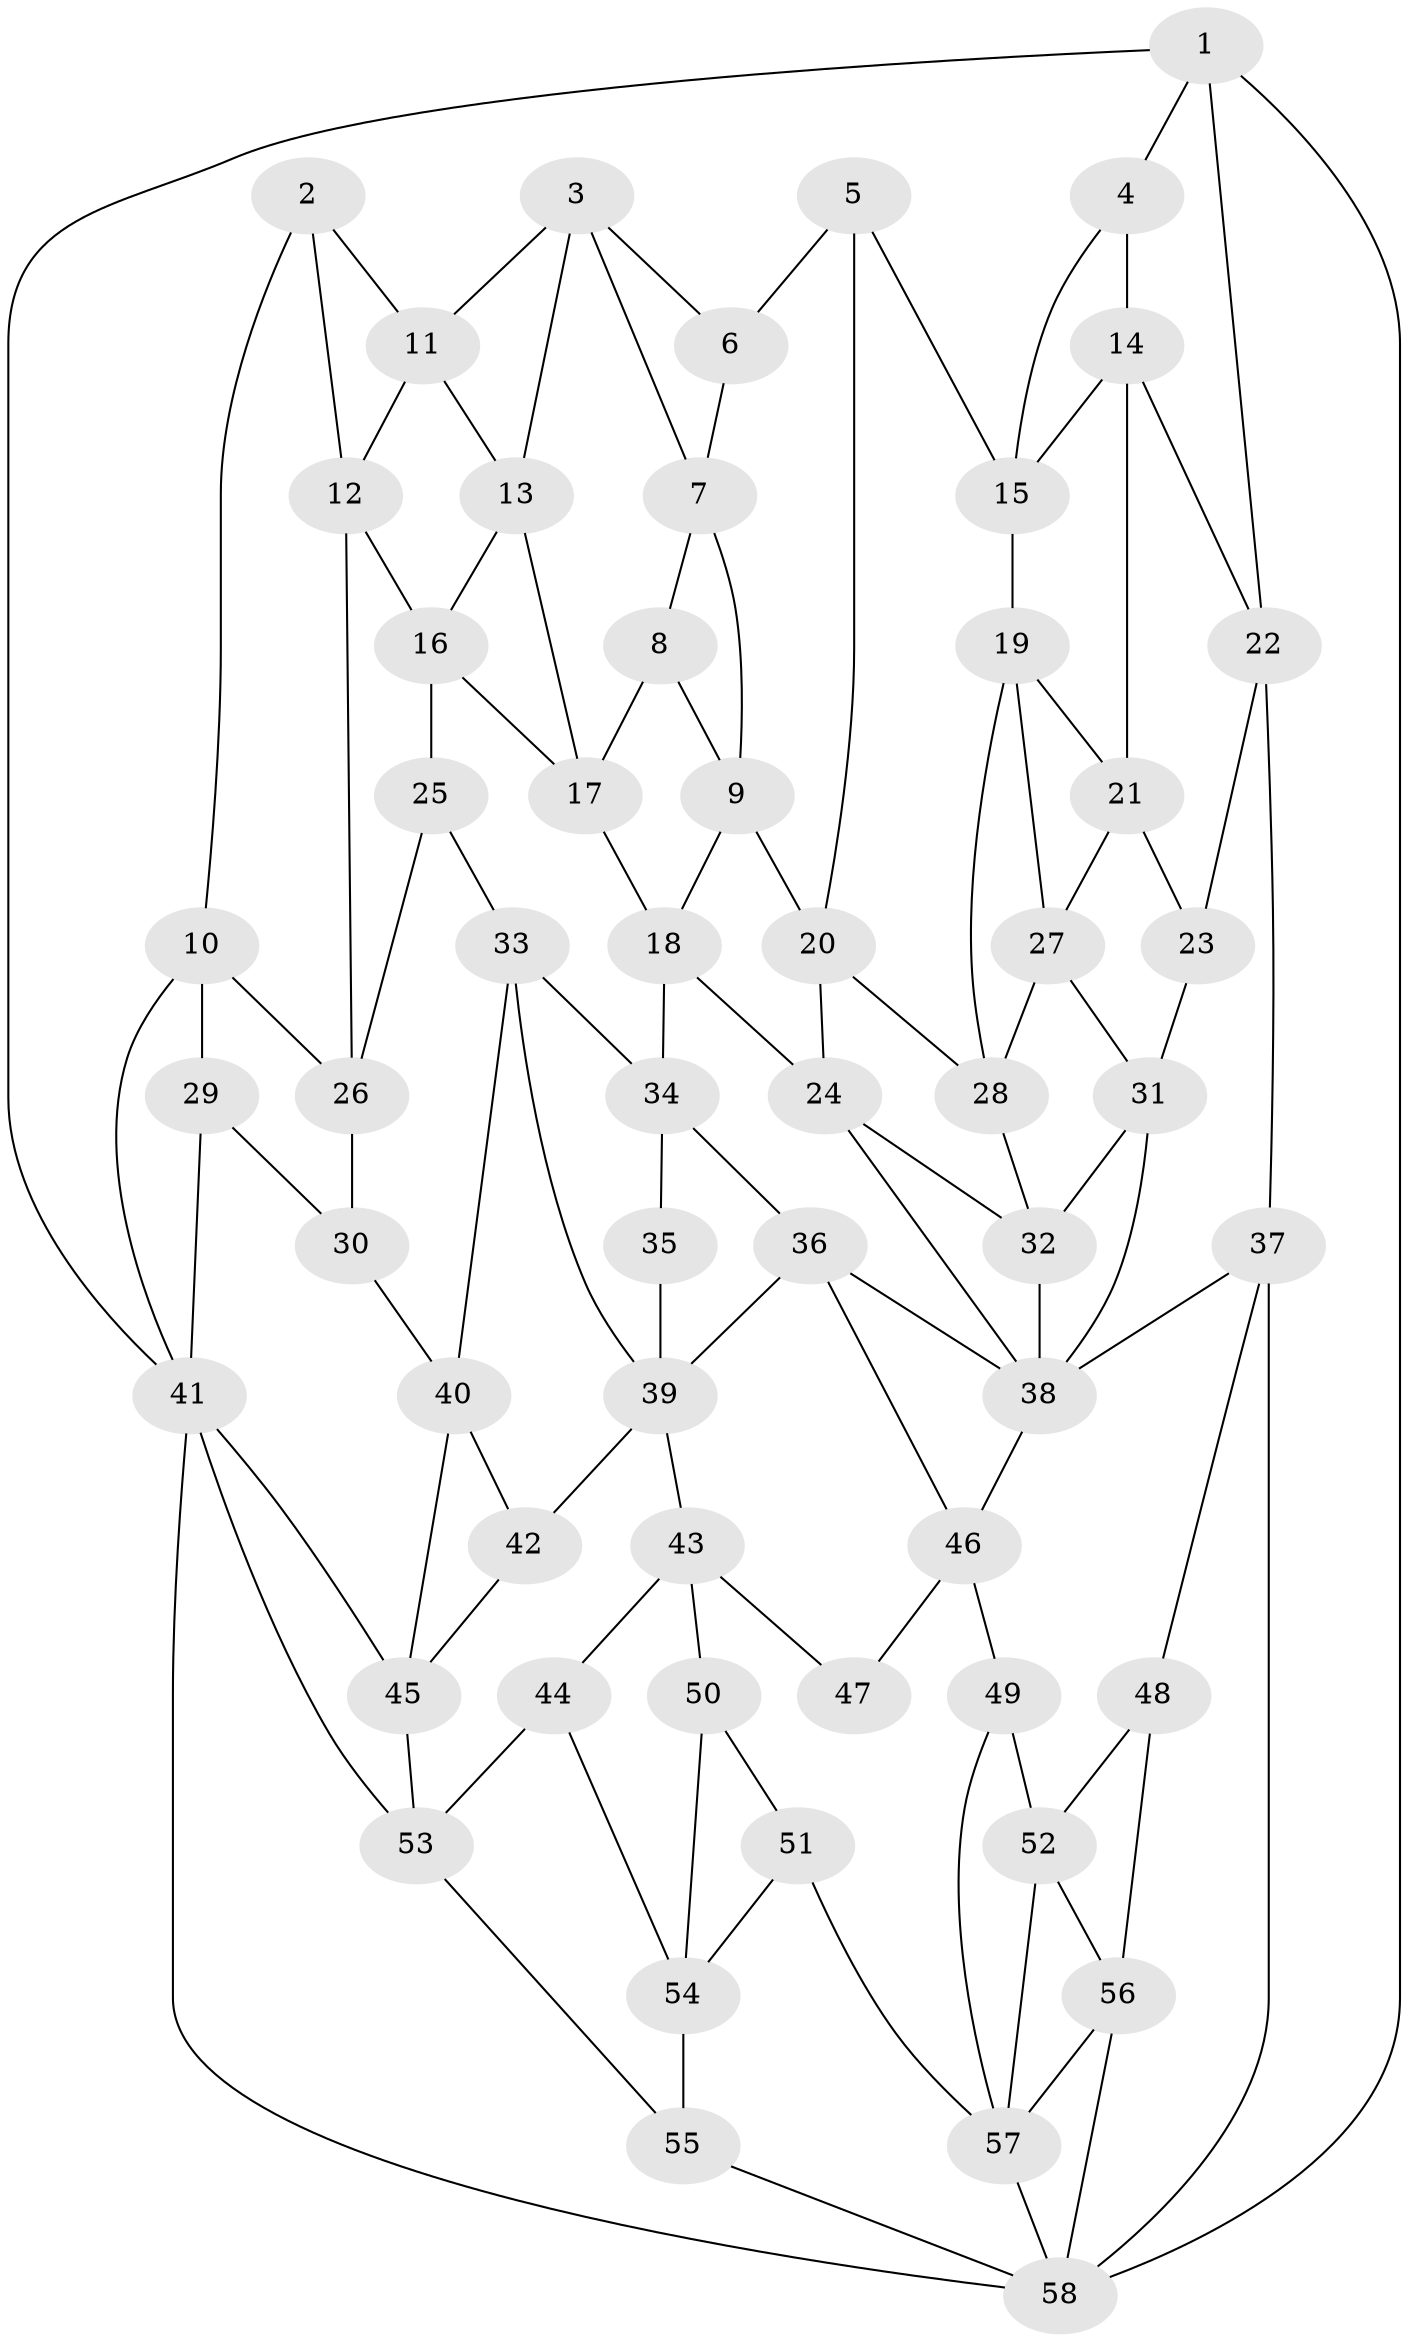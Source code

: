 // original degree distribution, {3: 0.02608695652173913, 5: 0.4956521739130435, 6: 0.23478260869565218, 4: 0.24347826086956523}
// Generated by graph-tools (version 1.1) at 2025/51/03/09/25 03:51:11]
// undirected, 58 vertices, 110 edges
graph export_dot {
graph [start="1"]
  node [color=gray90,style=filled];
  1;
  2;
  3;
  4;
  5;
  6;
  7;
  8;
  9;
  10;
  11;
  12;
  13;
  14;
  15;
  16;
  17;
  18;
  19;
  20;
  21;
  22;
  23;
  24;
  25;
  26;
  27;
  28;
  29;
  30;
  31;
  32;
  33;
  34;
  35;
  36;
  37;
  38;
  39;
  40;
  41;
  42;
  43;
  44;
  45;
  46;
  47;
  48;
  49;
  50;
  51;
  52;
  53;
  54;
  55;
  56;
  57;
  58;
  1 -- 4 [weight=1.0];
  1 -- 22 [weight=1.0];
  1 -- 41 [weight=1.0];
  1 -- 58 [weight=1.0];
  2 -- 10 [weight=1.0];
  2 -- 11 [weight=1.0];
  2 -- 12 [weight=1.0];
  3 -- 6 [weight=1.0];
  3 -- 7 [weight=1.0];
  3 -- 11 [weight=1.0];
  3 -- 13 [weight=1.0];
  4 -- 14 [weight=1.0];
  4 -- 15 [weight=1.0];
  5 -- 6 [weight=1.0];
  5 -- 15 [weight=1.0];
  5 -- 20 [weight=1.0];
  6 -- 7 [weight=1.0];
  7 -- 8 [weight=1.0];
  7 -- 9 [weight=1.0];
  8 -- 9 [weight=1.0];
  8 -- 17 [weight=1.0];
  9 -- 18 [weight=1.0];
  9 -- 20 [weight=1.0];
  10 -- 26 [weight=1.0];
  10 -- 29 [weight=1.0];
  10 -- 41 [weight=1.0];
  11 -- 12 [weight=1.0];
  11 -- 13 [weight=1.0];
  12 -- 16 [weight=1.0];
  12 -- 26 [weight=1.0];
  13 -- 16 [weight=1.0];
  13 -- 17 [weight=1.0];
  14 -- 15 [weight=1.0];
  14 -- 21 [weight=1.0];
  14 -- 22 [weight=1.0];
  15 -- 19 [weight=1.0];
  16 -- 17 [weight=1.0];
  16 -- 25 [weight=1.0];
  17 -- 18 [weight=1.0];
  18 -- 24 [weight=1.0];
  18 -- 34 [weight=1.0];
  19 -- 21 [weight=1.0];
  19 -- 27 [weight=1.0];
  19 -- 28 [weight=1.0];
  20 -- 24 [weight=1.0];
  20 -- 28 [weight=1.0];
  21 -- 23 [weight=1.0];
  21 -- 27 [weight=1.0];
  22 -- 23 [weight=1.0];
  22 -- 37 [weight=1.0];
  23 -- 31 [weight=1.0];
  24 -- 32 [weight=1.0];
  24 -- 38 [weight=1.0];
  25 -- 26 [weight=1.0];
  25 -- 33 [weight=1.0];
  26 -- 30 [weight=1.0];
  27 -- 28 [weight=1.0];
  27 -- 31 [weight=1.0];
  28 -- 32 [weight=1.0];
  29 -- 30 [weight=1.0];
  29 -- 41 [weight=1.0];
  30 -- 40 [weight=2.0];
  31 -- 32 [weight=1.0];
  31 -- 38 [weight=1.0];
  32 -- 38 [weight=1.0];
  33 -- 34 [weight=1.0];
  33 -- 39 [weight=1.0];
  33 -- 40 [weight=1.0];
  34 -- 35 [weight=1.0];
  34 -- 36 [weight=1.0];
  35 -- 39 [weight=2.0];
  36 -- 38 [weight=1.0];
  36 -- 39 [weight=1.0];
  36 -- 46 [weight=1.0];
  37 -- 38 [weight=1.0];
  37 -- 48 [weight=1.0];
  37 -- 58 [weight=1.0];
  38 -- 46 [weight=1.0];
  39 -- 42 [weight=1.0];
  39 -- 43 [weight=1.0];
  40 -- 42 [weight=2.0];
  40 -- 45 [weight=1.0];
  41 -- 45 [weight=1.0];
  41 -- 53 [weight=1.0];
  41 -- 58 [weight=1.0];
  42 -- 45 [weight=1.0];
  43 -- 44 [weight=1.0];
  43 -- 47 [weight=1.0];
  43 -- 50 [weight=1.0];
  44 -- 53 [weight=1.0];
  44 -- 54 [weight=1.0];
  45 -- 53 [weight=1.0];
  46 -- 47 [weight=1.0];
  46 -- 49 [weight=1.0];
  48 -- 52 [weight=1.0];
  48 -- 56 [weight=1.0];
  49 -- 52 [weight=1.0];
  49 -- 57 [weight=1.0];
  50 -- 51 [weight=1.0];
  50 -- 54 [weight=1.0];
  51 -- 54 [weight=1.0];
  51 -- 57 [weight=1.0];
  52 -- 56 [weight=1.0];
  52 -- 57 [weight=1.0];
  53 -- 55 [weight=1.0];
  54 -- 55 [weight=1.0];
  55 -- 58 [weight=1.0];
  56 -- 57 [weight=1.0];
  56 -- 58 [weight=1.0];
  57 -- 58 [weight=1.0];
}
